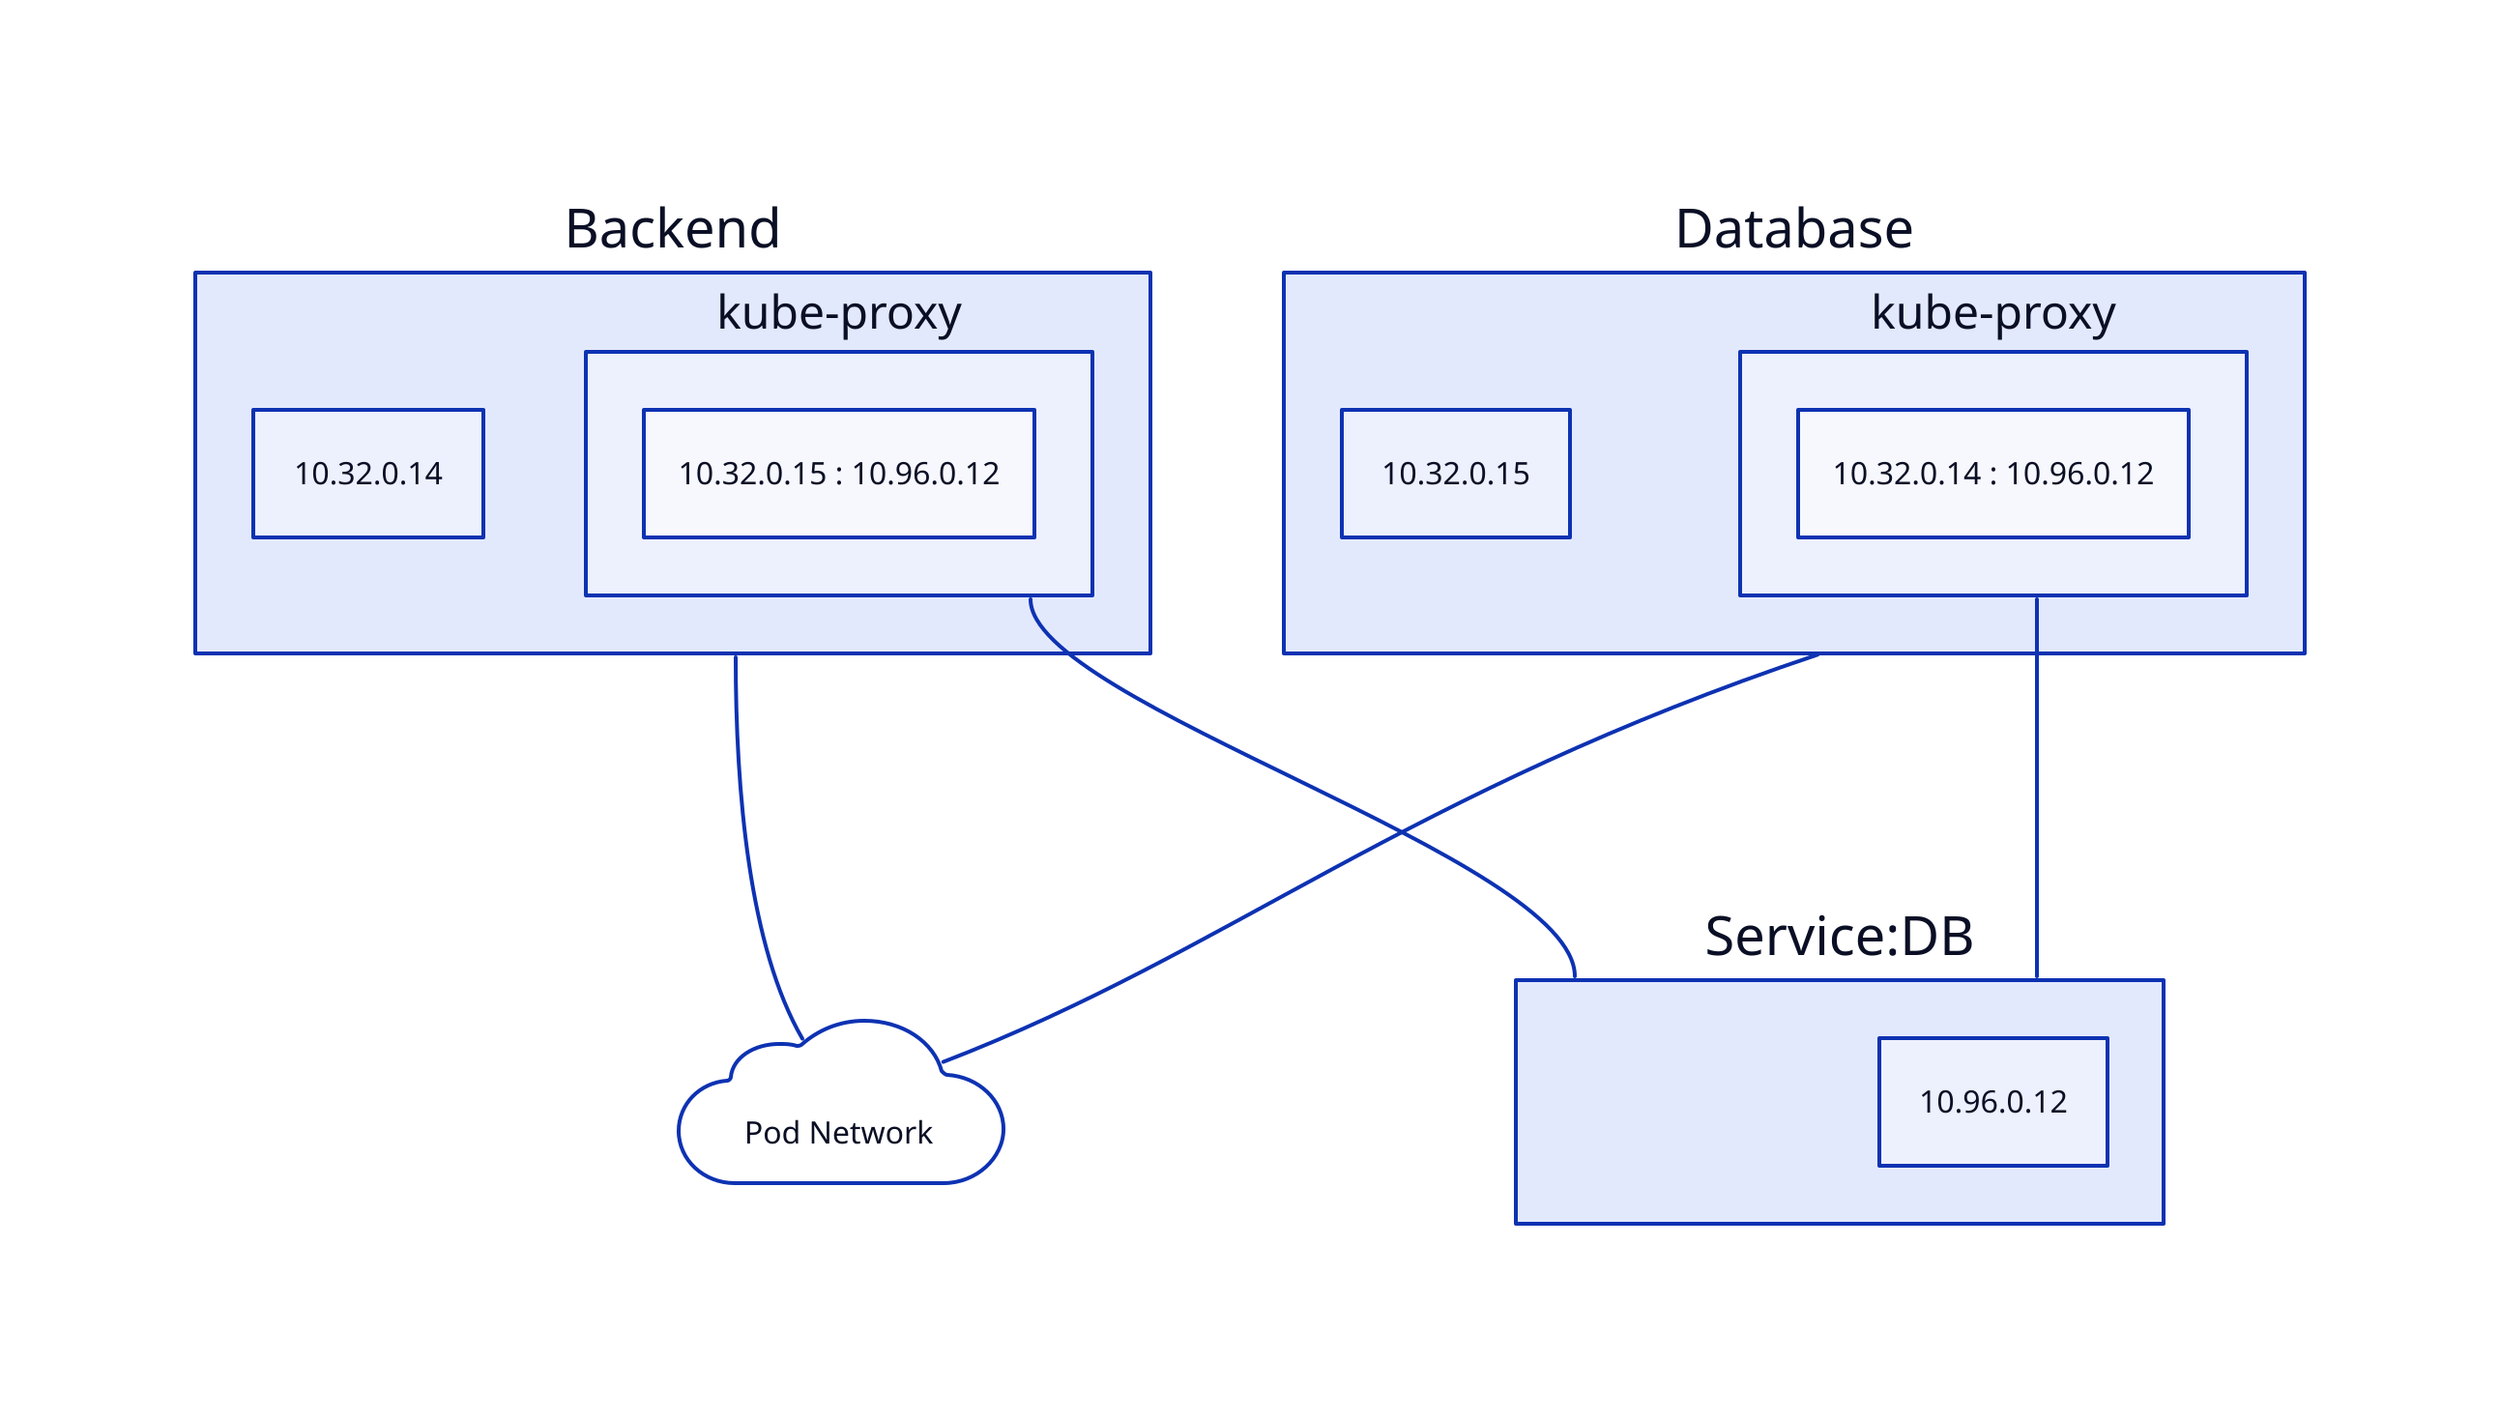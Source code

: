 Node1: Backend {
  IP: 10.32.0.14
  kube-proxy: {
    text: "10.32.0.15 : 10.96.0.12"
  }
}
Node2: Database {
  IP: 10.32.0.15
  kube-proxy: {
    text: "10.32.0.14 : 10.96.0.12"
  }
}
network: Pod Network {
  shape: cloud
}

db: Service:DB {
  text: "10.96.0.12"
}

Node1 -- network
Node2 -- network

Node1.kube-proxy -- db
Node2.kube-proxy -- db
